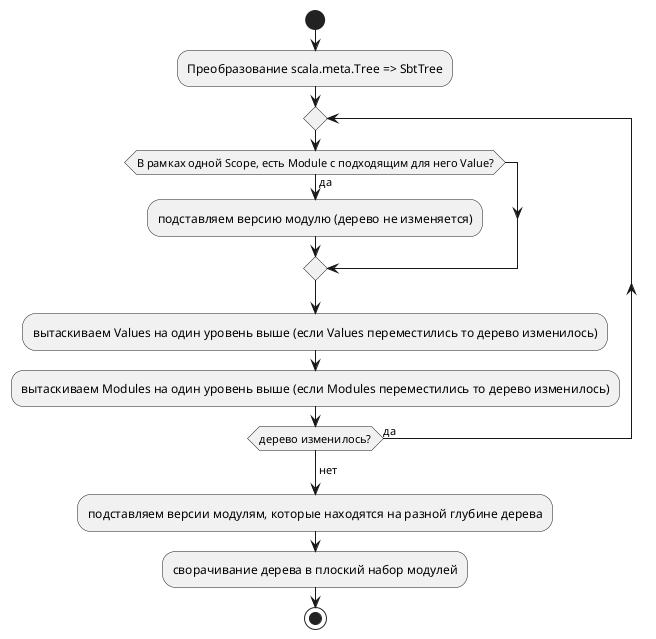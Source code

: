 @startuml name
start
:Преобразование scala.meta.Tree => SbtTree;
repeat
if (В рамках одной Scope, есть Module с подходящим для него Value?) then (да)
  :подставляем версию модулю (дерево не изменяется);
endif
:вытаскиваем Values на один уровень выше (если Values переместились то дерево изменилось);
:вытаскиваем Modules на один уровень выше (если Modules переместились то дерево изменилось);
repeat while (дерево изменилось?) is (да)
-> нет;
:подставляем версии модулям, которые находятся на разной глубине дерева;
:сворачивание дерева в плоский набор модулей;
stop
@enduml
